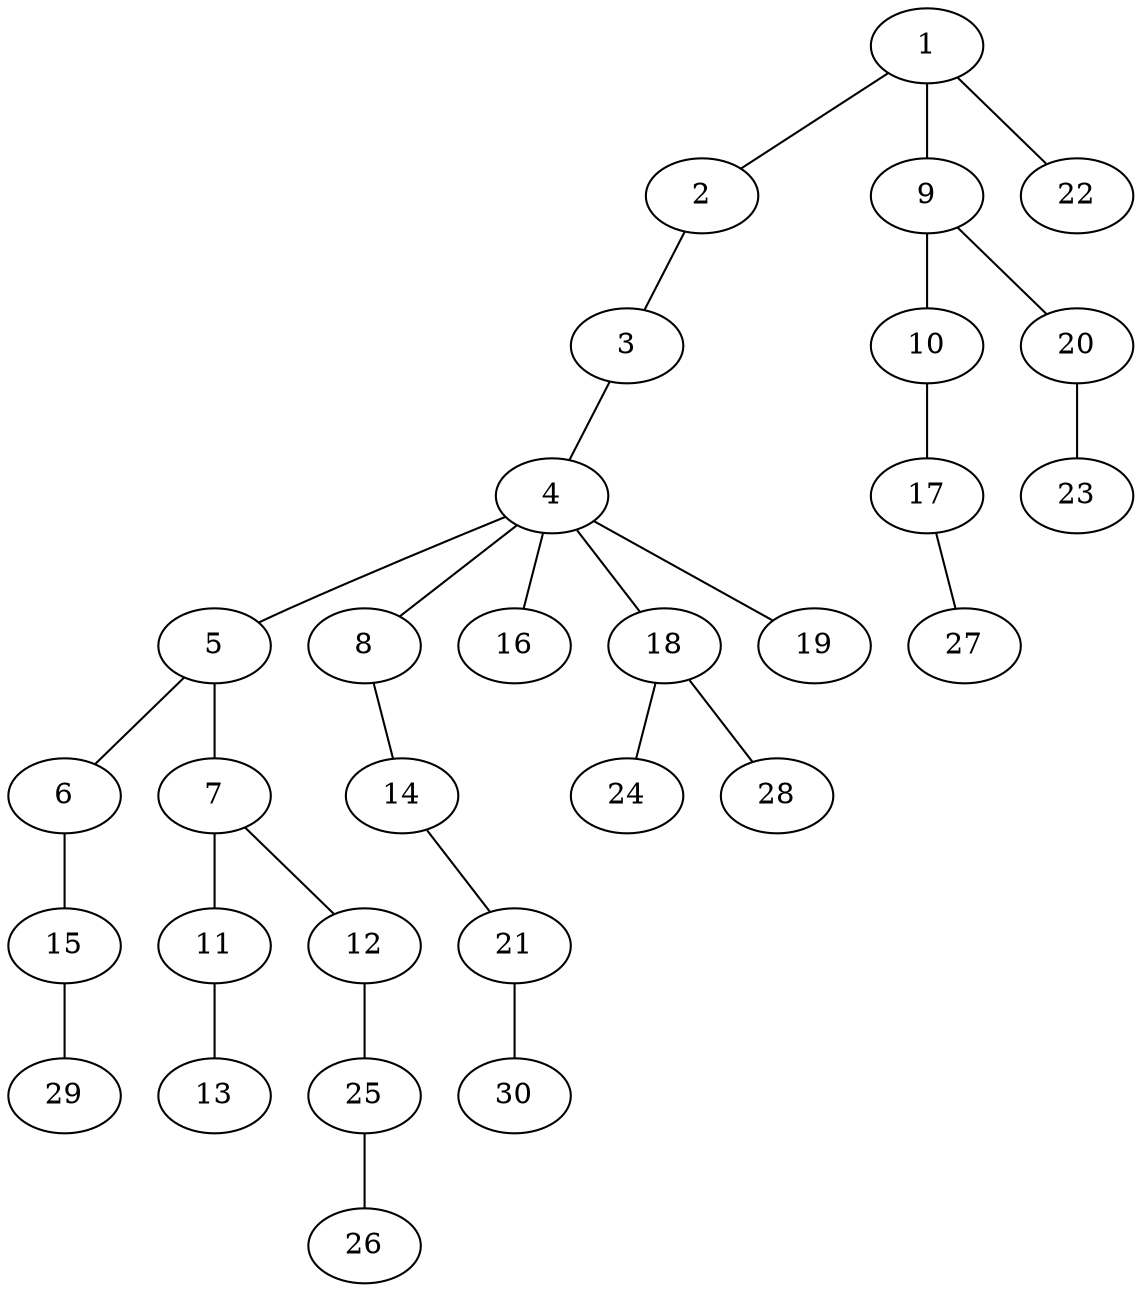 graph graphname {1--2
1--9
1--22
2--3
3--4
4--5
4--8
4--16
4--18
4--19
5--6
5--7
6--15
7--11
7--12
8--14
9--10
9--20
10--17
11--13
12--25
14--21
15--29
17--27
18--24
18--28
20--23
21--30
25--26
}